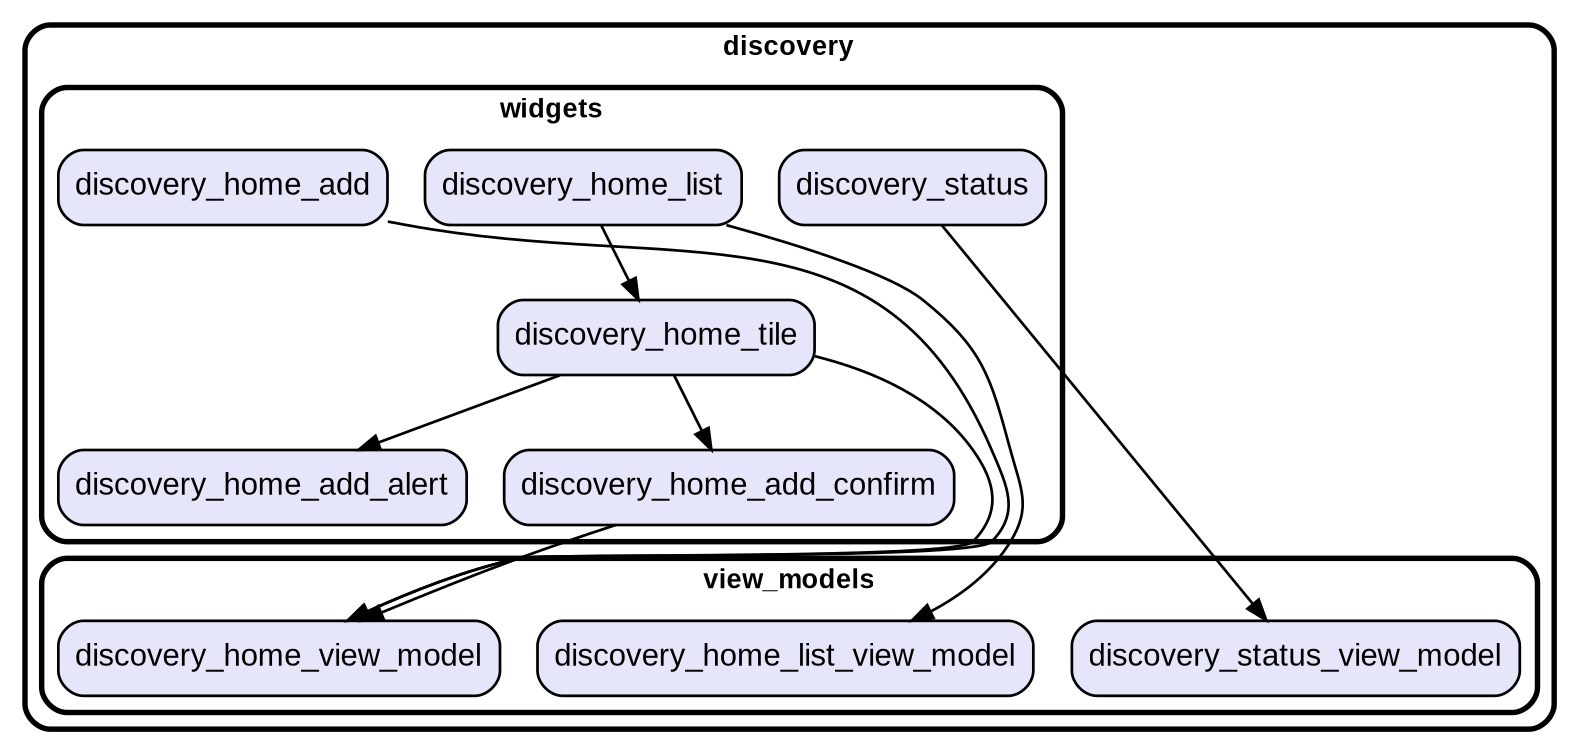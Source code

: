 digraph "" {
  graph [style=rounded fontname="Arial Black" fontsize=13 penwidth=2.6];
  node [shape=rect style="filled,rounded" fontname=Arial fontsize=15 fillcolor=Lavender penwidth=1.3];
  edge [penwidth=1.3];
  "/view_models/discovery_home_list_view_model.dart" [label="discovery_home_list_view_model"];
  "/view_models/discovery_home_view_model.dart" [label="discovery_home_view_model"];
  "/view_models/discovery_status_view_model.dart" [label="discovery_status_view_model"];
  "/widgets/discovery_home_add.dart" [label="discovery_home_add"];
  "/widgets/discovery_home_add_alert.dart" [label="discovery_home_add_alert"];
  "/widgets/discovery_home_add_confirm.dart" [label="discovery_home_add_confirm"];
  "/widgets/discovery_home_list.dart" [label="discovery_home_list"];
  "/widgets/discovery_home_tile.dart" [label="discovery_home_tile"];
  "/widgets/discovery_status.dart" [label="discovery_status"];
  subgraph "cluster~" {
    label="discovery";
    subgraph "cluster~/view_models" {
      label="view_models";
      "/view_models/discovery_home_list_view_model.dart";
      "/view_models/discovery_home_view_model.dart";
      "/view_models/discovery_status_view_model.dart";
    }
    subgraph "cluster~/widgets" {
      label="widgets";
      "/widgets/discovery_home_add.dart";
      "/widgets/discovery_home_add_alert.dart";
      "/widgets/discovery_home_add_confirm.dart";
      "/widgets/discovery_home_list.dart";
      "/widgets/discovery_home_tile.dart";
      "/widgets/discovery_status.dart";
    }
  }
  "/widgets/discovery_home_add.dart" -> "/view_models/discovery_home_view_model.dart";
  "/widgets/discovery_home_add_confirm.dart" -> "/view_models/discovery_home_view_model.dart";
  "/widgets/discovery_home_list.dart" -> "/view_models/discovery_home_list_view_model.dart";
  "/widgets/discovery_home_list.dart" -> "/widgets/discovery_home_tile.dart";
  "/widgets/discovery_home_tile.dart" -> "/view_models/discovery_home_view_model.dart";
  "/widgets/discovery_home_tile.dart" -> "/widgets/discovery_home_add_alert.dart";
  "/widgets/discovery_home_tile.dart" -> "/widgets/discovery_home_add_confirm.dart";
  "/widgets/discovery_status.dart" -> "/view_models/discovery_status_view_model.dart";
}
